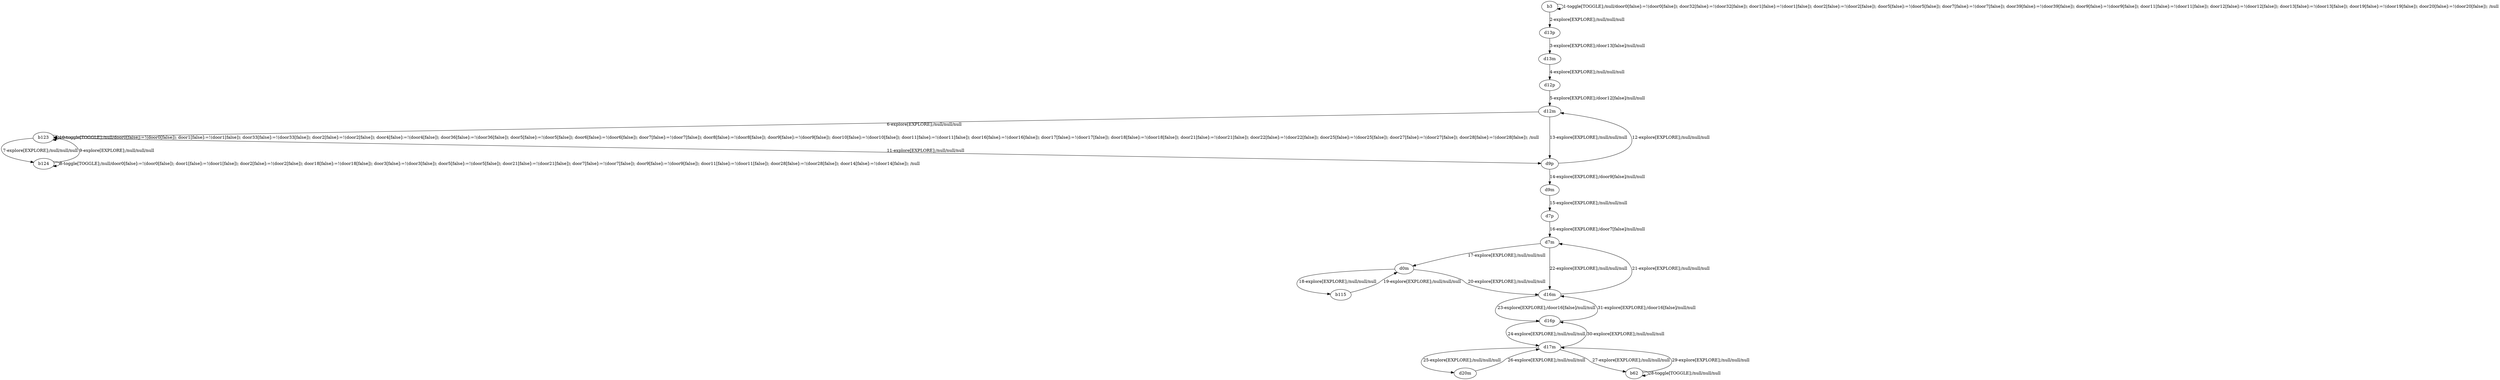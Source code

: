 # Total number of goals covered by this test: 1
# d16p --> d16m

digraph g {
"b3" -> "b3" [label = "1-toggle[TOGGLE];/null/door0[false]:=!(door0[false]); door32[false]:=!(door32[false]); door1[false]:=!(door1[false]); door2[false]:=!(door2[false]); door5[false]:=!(door5[false]); door7[false]:=!(door7[false]); door39[false]:=!(door39[false]); door9[false]:=!(door9[false]); door11[false]:=!(door11[false]); door12[false]:=!(door12[false]); door13[false]:=!(door13[false]); door19[false]:=!(door19[false]); door20[false]:=!(door20[false]); /null"];
"b3" -> "d13p" [label = "2-explore[EXPLORE];/null/null/null"];
"d13p" -> "d13m" [label = "3-explore[EXPLORE];/door13[false]/null/null"];
"d13m" -> "d12p" [label = "4-explore[EXPLORE];/null/null/null"];
"d12p" -> "d12m" [label = "5-explore[EXPLORE];/door12[false]/null/null"];
"d12m" -> "b123" [label = "6-explore[EXPLORE];/null/null/null"];
"b123" -> "b124" [label = "7-explore[EXPLORE];/null/null/null"];
"b124" -> "b124" [label = "8-toggle[TOGGLE];/null/door0[false]:=!(door0[false]); door1[false]:=!(door1[false]); door2[false]:=!(door2[false]); door18[false]:=!(door18[false]); door3[false]:=!(door3[false]); door5[false]:=!(door5[false]); door21[false]:=!(door21[false]); door7[false]:=!(door7[false]); door9[false]:=!(door9[false]); door11[false]:=!(door11[false]); door28[false]:=!(door28[false]); door14[false]:=!(door14[false]); /null"];
"b124" -> "b123" [label = "9-explore[EXPLORE];/null/null/null"];
"b123" -> "b123" [label = "10-toggle[TOGGLE];/null/door0[false]:=!(door0[false]); door1[false]:=!(door1[false]); door33[false]:=!(door33[false]); door2[false]:=!(door2[false]); door4[false]:=!(door4[false]); door36[false]:=!(door36[false]); door5[false]:=!(door5[false]); door6[false]:=!(door6[false]); door7[false]:=!(door7[false]); door8[false]:=!(door8[false]); door9[false]:=!(door9[false]); door10[false]:=!(door10[false]); door11[false]:=!(door11[false]); door16[false]:=!(door16[false]); door17[false]:=!(door17[false]); door18[false]:=!(door18[false]); door21[false]:=!(door21[false]); door22[false]:=!(door22[false]); door25[false]:=!(door25[false]); door27[false]:=!(door27[false]); door28[false]:=!(door28[false]); /null"];
"b123" -> "d9p" [label = "11-explore[EXPLORE];/null/null/null"];
"d9p" -> "d12m" [label = "12-explore[EXPLORE];/null/null/null"];
"d12m" -> "d9p" [label = "13-explore[EXPLORE];/null/null/null"];
"d9p" -> "d9m" [label = "14-explore[EXPLORE];/door9[false]/null/null"];
"d9m" -> "d7p" [label = "15-explore[EXPLORE];/null/null/null"];
"d7p" -> "d7m" [label = "16-explore[EXPLORE];/door7[false]/null/null"];
"d7m" -> "d0m" [label = "17-explore[EXPLORE];/null/null/null"];
"d0m" -> "b115" [label = "18-explore[EXPLORE];/null/null/null"];
"b115" -> "d0m" [label = "19-explore[EXPLORE];/null/null/null"];
"d0m" -> "d16m" [label = "20-explore[EXPLORE];/null/null/null"];
"d16m" -> "d7m" [label = "21-explore[EXPLORE];/null/null/null"];
"d7m" -> "d16m" [label = "22-explore[EXPLORE];/null/null/null"];
"d16m" -> "d16p" [label = "23-explore[EXPLORE];/door16[false]/null/null"];
"d16p" -> "d17m" [label = "24-explore[EXPLORE];/null/null/null"];
"d17m" -> "d20m" [label = "25-explore[EXPLORE];/null/null/null"];
"d20m" -> "d17m" [label = "26-explore[EXPLORE];/null/null/null"];
"d17m" -> "b62" [label = "27-explore[EXPLORE];/null/null/null"];
"b62" -> "b62" [label = "28-toggle[TOGGLE];/null/null/null"];
"b62" -> "d17m" [label = "29-explore[EXPLORE];/null/null/null"];
"d17m" -> "d16p" [label = "30-explore[EXPLORE];/null/null/null"];
"d16p" -> "d16m" [label = "31-explore[EXPLORE];/door16[false]/null/null"];
}